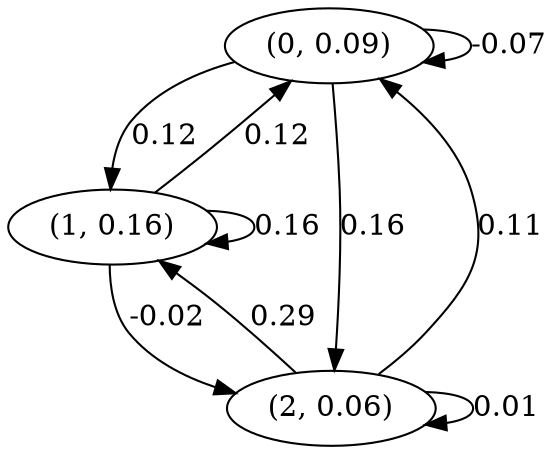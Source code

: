 digraph {
    0 [ label = "(0, 0.09)" ]
    1 [ label = "(1, 0.16)" ]
    2 [ label = "(2, 0.06)" ]
    0 -> 0 [ label = "-0.07" ]
    1 -> 1 [ label = "0.16" ]
    2 -> 2 [ label = "0.01" ]
    1 -> 0 [ label = "0.12" ]
    2 -> 0 [ label = "0.11" ]
    0 -> 1 [ label = "0.12" ]
    2 -> 1 [ label = "0.29" ]
    0 -> 2 [ label = "0.16" ]
    1 -> 2 [ label = "-0.02" ]
}

